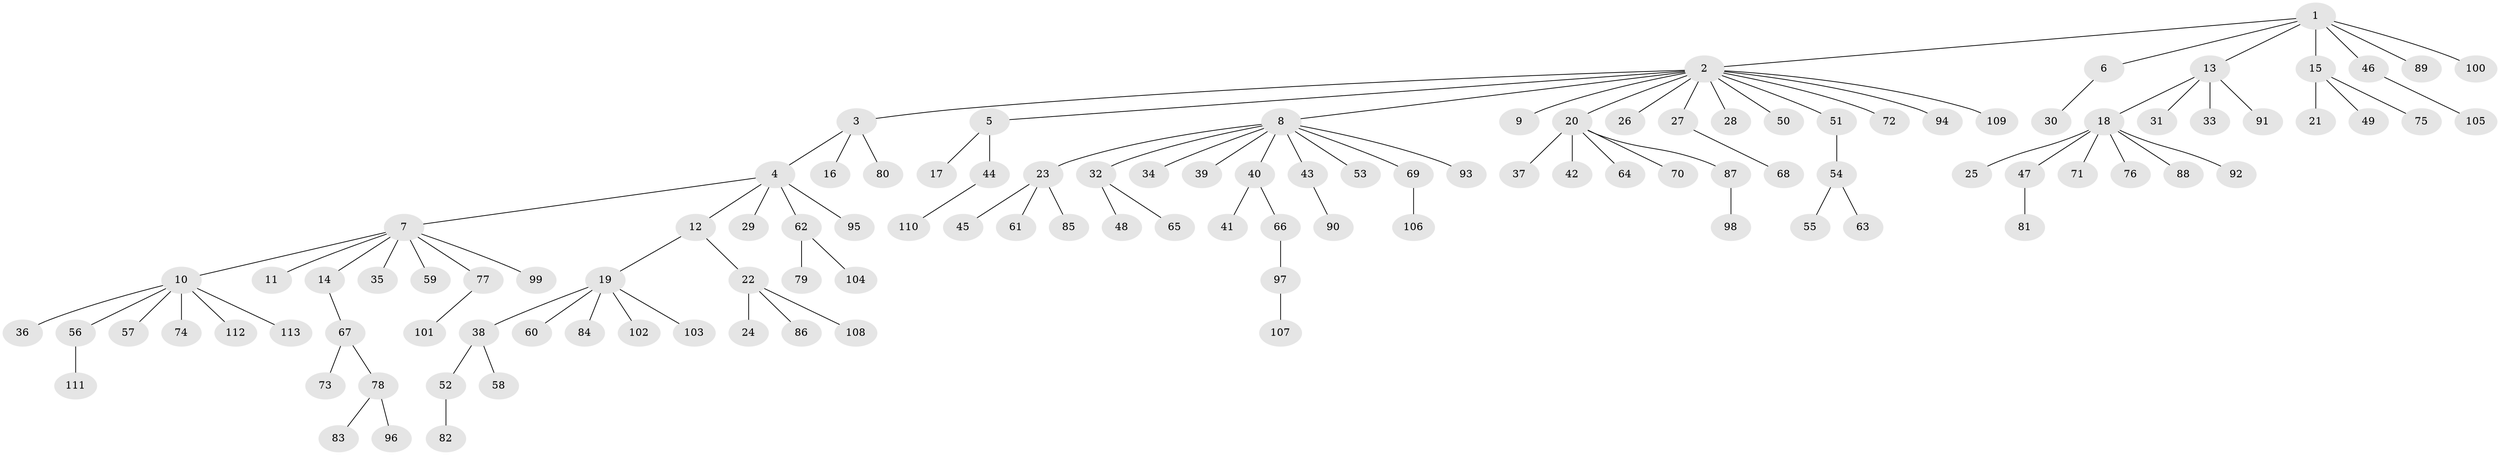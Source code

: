 // Generated by graph-tools (version 1.1) at 2025/14/03/09/25 04:14:39]
// undirected, 113 vertices, 112 edges
graph export_dot {
graph [start="1"]
  node [color=gray90,style=filled];
  1;
  2;
  3;
  4;
  5;
  6;
  7;
  8;
  9;
  10;
  11;
  12;
  13;
  14;
  15;
  16;
  17;
  18;
  19;
  20;
  21;
  22;
  23;
  24;
  25;
  26;
  27;
  28;
  29;
  30;
  31;
  32;
  33;
  34;
  35;
  36;
  37;
  38;
  39;
  40;
  41;
  42;
  43;
  44;
  45;
  46;
  47;
  48;
  49;
  50;
  51;
  52;
  53;
  54;
  55;
  56;
  57;
  58;
  59;
  60;
  61;
  62;
  63;
  64;
  65;
  66;
  67;
  68;
  69;
  70;
  71;
  72;
  73;
  74;
  75;
  76;
  77;
  78;
  79;
  80;
  81;
  82;
  83;
  84;
  85;
  86;
  87;
  88;
  89;
  90;
  91;
  92;
  93;
  94;
  95;
  96;
  97;
  98;
  99;
  100;
  101;
  102;
  103;
  104;
  105;
  106;
  107;
  108;
  109;
  110;
  111;
  112;
  113;
  1 -- 2;
  1 -- 6;
  1 -- 13;
  1 -- 15;
  1 -- 46;
  1 -- 89;
  1 -- 100;
  2 -- 3;
  2 -- 5;
  2 -- 8;
  2 -- 9;
  2 -- 20;
  2 -- 26;
  2 -- 27;
  2 -- 28;
  2 -- 50;
  2 -- 51;
  2 -- 72;
  2 -- 94;
  2 -- 109;
  3 -- 4;
  3 -- 16;
  3 -- 80;
  4 -- 7;
  4 -- 12;
  4 -- 29;
  4 -- 62;
  4 -- 95;
  5 -- 17;
  5 -- 44;
  6 -- 30;
  7 -- 10;
  7 -- 11;
  7 -- 14;
  7 -- 35;
  7 -- 59;
  7 -- 77;
  7 -- 99;
  8 -- 23;
  8 -- 32;
  8 -- 34;
  8 -- 39;
  8 -- 40;
  8 -- 43;
  8 -- 53;
  8 -- 69;
  8 -- 93;
  10 -- 36;
  10 -- 56;
  10 -- 57;
  10 -- 74;
  10 -- 112;
  10 -- 113;
  12 -- 19;
  12 -- 22;
  13 -- 18;
  13 -- 31;
  13 -- 33;
  13 -- 91;
  14 -- 67;
  15 -- 21;
  15 -- 49;
  15 -- 75;
  18 -- 25;
  18 -- 47;
  18 -- 71;
  18 -- 76;
  18 -- 88;
  18 -- 92;
  19 -- 38;
  19 -- 60;
  19 -- 84;
  19 -- 102;
  19 -- 103;
  20 -- 37;
  20 -- 42;
  20 -- 64;
  20 -- 70;
  20 -- 87;
  22 -- 24;
  22 -- 86;
  22 -- 108;
  23 -- 45;
  23 -- 61;
  23 -- 85;
  27 -- 68;
  32 -- 48;
  32 -- 65;
  38 -- 52;
  38 -- 58;
  40 -- 41;
  40 -- 66;
  43 -- 90;
  44 -- 110;
  46 -- 105;
  47 -- 81;
  51 -- 54;
  52 -- 82;
  54 -- 55;
  54 -- 63;
  56 -- 111;
  62 -- 79;
  62 -- 104;
  66 -- 97;
  67 -- 73;
  67 -- 78;
  69 -- 106;
  77 -- 101;
  78 -- 83;
  78 -- 96;
  87 -- 98;
  97 -- 107;
}
